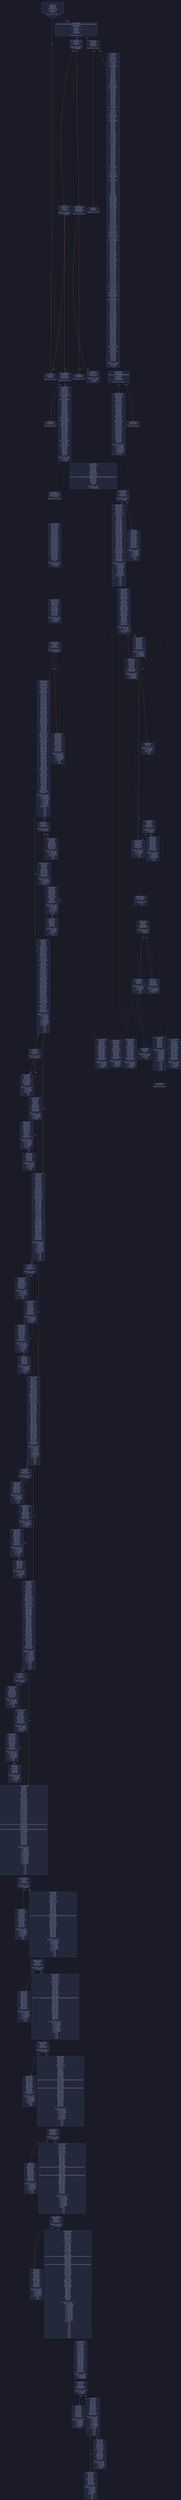 digraph G {
    node [shape=box, style="filled, rounded", color="#565f89", fontcolor="#c0caf5", fontname="Helvetica", fillcolor="#24283b"];
    edge [color="#414868", fontcolor="#c0caf5", fontname="Helvetica"];
    bgcolor="#1a1b26";
    0 [ label = "[00] PUSH1 80
[02] PUSH1 40
[04] MSTORE
[05] PUSH1 04
[07] CALLDATASIZE
[08] LT
[09] PUSH2 0056
[0c] JUMPI

Stack size req: 0, sizeΔ: 0
" shape = invhouse]
    1 [ label = "[0d] PUSH4 ffffffff
[12] PUSH29 0100000000000000000000000000000000000000000000000000000000
[30] PUSH1 00
[32] CALLDATALOAD
[33] DIV
[34] AND
[35] PUSH4 0e1d272c
[3a] DUP2
[3b] EQ
[3c] PUSH2 005b
[3f] JUMPI

Stack size req: 0, sizeΔ: 1
"]
    2 [ label = "[40] DUP1
[41] PUSH4 7284e416
[46] EQ
[47] PUSH2 01ae
[4a] JUMPI

Stack size req: 1, sizeΔ: 0
Entry->Op usage:
	0->70:EQ:1
"]
    3 [ label = "[4b] DUP1
[4c] PUSH4 ed0f2e75
[51] EQ
[52] PUSH2 0238
[55] JUMPI

Stack size req: 1, sizeΔ: 0
Entry->Op usage:
	0->81:EQ:1
"]
    4 [ label = "[56] JUMPDEST
[57] PUSH1 00
[59] DUP1
[5a] REVERT

Stack size req: 0, sizeΔ: 0
" color = "red"]
    5 [ label = "[5b] JUMPDEST
[5c] CALLVALUE
[5d] DUP1
[5e] ISZERO
[5f] PUSH2 0067
[62] JUMPI

Stack size req: 0, sizeΔ: 1
"]
    6 [ label = "[63] PUSH1 00
[65] DUP1
[66] REVERT

Stack size req: 0, sizeΔ: 0
" color = "red"]
    7 [ label = "[67] JUMPDEST
[68] POP
[69] PUSH1 40
[6b] DUP1
[6c] MLOAD
[6d] PUSH1 20
[6f] PUSH1 04
[71] DUP1
[72] CALLDATALOAD
[73] DUP1
[74] DUP3
[75] ADD
[76] CALLDATALOAD
[77] PUSH1 1f
[79] DUP2
[7a] ADD
[7b] DUP5
[7c] SWAP1
[7d] DIV
[7e] DUP5
[7f] MUL
[80] DUP6
[81] ADD
[82] DUP5
[83] ADD
[84] SWAP1
[85] SWAP6
[86] MSTORE
[87] DUP5
[88] DUP5
[89] MSTORE
[8a] PUSH2 01ac
[8d] SWAP5
[8e] CALLDATASIZE
[8f] SWAP5
[90] SWAP3
[91] SWAP4
[92] PUSH1 24
[94] SWAP4
[95] SWAP3
[96] DUP5
[97] ADD
[98] SWAP2
[99] SWAP1
[9a] DUP2
[9b] SWAP1
[9c] DUP5
[9d] ADD
[9e] DUP4
[9f] DUP3
[a0] DUP1
[a1] DUP3
[a2] DUP5
[a3] CALLDATACOPY
[a4] POP
[a5] POP
[a6] PUSH1 40
[a8] DUP1
[a9] MLOAD
[aa] PUSH1 20
[ac] PUSH1 1f
[ae] DUP10
[af] CALLDATALOAD
[b0] DUP12
[b1] ADD
[b2] DUP1
[b3] CALLDATALOAD
[b4] SWAP2
[b5] DUP3
[b6] ADD
[b7] DUP4
[b8] SWAP1
[b9] DIV
[ba] DUP4
[bb] MUL
[bc] DUP5
[bd] ADD
[be] DUP4
[bf] ADD
[c0] SWAP1
[c1] SWAP5
[c2] MSTORE
[c3] DUP1
[c4] DUP4
[c5] MSTORE
[c6] SWAP8
[c7] SWAP11
[c8] SWAP10
[c9] SWAP9
[ca] DUP2
[cb] ADD
[cc] SWAP8
[cd] SWAP2
[ce] SWAP7
[cf] POP
[d0] SWAP2
[d1] DUP3
[d2] ADD
[d3] SWAP5
[d4] POP
[d5] SWAP3
[d6] POP
[d7] DUP3
[d8] SWAP2
[d9] POP
[da] DUP5
[db] ADD
[dc] DUP4
[dd] DUP3
[de] DUP1
[df] DUP3
[e0] DUP5
[e1] CALLDATACOPY
[e2] POP
[e3] POP
[e4] PUSH1 40
[e6] DUP1
[e7] MLOAD
[e8] PUSH1 20
[ea] PUSH1 1f
[ec] DUP10
[ed] CALLDATALOAD
[ee] DUP12
[ef] ADD
[f0] DUP1
[f1] CALLDATALOAD
[f2] SWAP2
[f3] DUP3
[f4] ADD
[f5] DUP4
[f6] SWAP1
[f7] DIV
[f8] DUP4
[f9] MUL
[fa] DUP5
[fb] ADD
[fc] DUP4
[fd] ADD
[fe] SWAP1
[ff] SWAP5
[0100] MSTORE
[0101] DUP1
[0102] DUP4
[0103] MSTORE
[0104] SWAP8
[0105] SWAP11
[0106] SWAP10
[0107] SWAP9
[0108] DUP2
[0109] ADD
[010a] SWAP8
[010b] SWAP2
[010c] SWAP7
[010d] POP
[010e] SWAP2
[010f] DUP3
[0110] ADD
[0111] SWAP5
[0112] POP
[0113] SWAP3
[0114] POP
[0115] DUP3
[0116] SWAP2
[0117] POP
[0118] DUP5
[0119] ADD
[011a] DUP4
[011b] DUP3
[011c] DUP1
[011d] DUP3
[011e] DUP5
[011f] CALLDATACOPY
[0120] POP
[0121] POP
[0122] PUSH1 40
[0124] DUP1
[0125] MLOAD
[0126] PUSH1 20
[0128] PUSH1 1f
[012a] DUP10
[012b] CALLDATALOAD
[012c] DUP12
[012d] ADD
[012e] DUP1
[012f] CALLDATALOAD
[0130] SWAP2
[0131] DUP3
[0132] ADD
[0133] DUP4
[0134] SWAP1
[0135] DIV
[0136] DUP4
[0137] MUL
[0138] DUP5
[0139] ADD
[013a] DUP4
[013b] ADD
[013c] SWAP1
[013d] SWAP5
[013e] MSTORE
[013f] DUP1
[0140] DUP4
[0141] MSTORE
[0142] SWAP8
[0143] SWAP11
[0144] SWAP10
[0145] SWAP9
[0146] DUP2
[0147] ADD
[0148] SWAP8
[0149] SWAP2
[014a] SWAP7
[014b] POP
[014c] SWAP2
[014d] DUP3
[014e] ADD
[014f] SWAP5
[0150] POP
[0151] SWAP3
[0152] POP
[0153] DUP3
[0154] SWAP2
[0155] POP
[0156] DUP5
[0157] ADD
[0158] DUP4
[0159] DUP3
[015a] DUP1
[015b] DUP3
[015c] DUP5
[015d] CALLDATACOPY
[015e] POP
[015f] POP
[0160] PUSH1 40
[0162] DUP1
[0163] MLOAD
[0164] PUSH1 20
[0166] PUSH1 1f
[0168] DUP10
[0169] CALLDATALOAD
[016a] DUP12
[016b] ADD
[016c] DUP1
[016d] CALLDATALOAD
[016e] SWAP2
[016f] DUP3
[0170] ADD
[0171] DUP4
[0172] SWAP1
[0173] DIV
[0174] DUP4
[0175] MUL
[0176] DUP5
[0177] ADD
[0178] DUP4
[0179] ADD
[017a] SWAP1
[017b] SWAP5
[017c] MSTORE
[017d] DUP1
[017e] DUP4
[017f] MSTORE
[0180] SWAP8
[0181] SWAP11
[0182] SWAP10
[0183] SWAP9
[0184] DUP2
[0185] ADD
[0186] SWAP8
[0187] SWAP2
[0188] SWAP7
[0189] POP
[018a] SWAP2
[018b] DUP3
[018c] ADD
[018d] SWAP5
[018e] POP
[018f] SWAP3
[0190] POP
[0191] DUP3
[0192] SWAP2
[0193] POP
[0194] DUP5
[0195] ADD
[0196] DUP4
[0197] DUP3
[0198] DUP1
[0199] DUP3
[019a] DUP5
[019b] CALLDATACOPY
[019c] POP
[019d] SWAP5
[019e] SWAP8
[019f] POP
[01a0] PUSH2 0291
[01a3] SWAP7
[01a4] POP
[01a5] POP
[01a6] POP
[01a7] POP
[01a8] POP
[01a9] POP
[01aa] POP
[01ab] JUMP

Stack size req: 1, sizeΔ: 5
Entry->Op usage:
	0->104:POP:0
Entry->Exit:
	0->😵
"]
    8 [ label = "[01ac] JUMPDEST
[01ad] STOP

Stack size req: 0, sizeΔ: 0
" color = "darkblue"]
    9 [ label = "[01ae] JUMPDEST
[01af] CALLVALUE
[01b0] DUP1
[01b1] ISZERO
[01b2] PUSH2 01ba
[01b5] JUMPI

Stack size req: 0, sizeΔ: 1
"]
    10 [ label = "[01b6] PUSH1 00
[01b8] DUP1
[01b9] REVERT

Stack size req: 0, sizeΔ: 0
" color = "red"]
    11 [ label = "[01ba] JUMPDEST
[01bb] POP
[01bc] PUSH2 01c3
[01bf] PUSH2 03c7
[01c2] JUMP

Stack size req: 1, sizeΔ: 0
Entry->Op usage:
	0->443:POP:0
Entry->Exit:
	0->😵
"]
    12 [ label = "[01c3] JUMPDEST
[01c4] PUSH1 40
[01c6] DUP1
[01c7] MLOAD
[01c8] PUSH1 20
[01ca] DUP1
[01cb] DUP3
[01cc] MSTORE
[01cd] DUP4
[01ce] MLOAD
[01cf] DUP2
[01d0] DUP4
[01d1] ADD
[01d2] MSTORE
[01d3] DUP4
[01d4] MLOAD
[01d5] SWAP2
[01d6] SWAP3
[01d7] DUP4
[01d8] SWAP3
[01d9] SWAP1
[01da] DUP4
[01db] ADD
[01dc] SWAP2
[01dd] DUP6
[01de] ADD
[01df] SWAP1
[01e0] DUP1
[01e1] DUP4
[01e2] DUP4
[01e3] PUSH1 00

Stack size req: 1, sizeΔ: 9
Entry->Op usage:
	0->462:MLOAD:0
	0->468:MLOAD:0
	0->478:ADD:0
"]
    13 [ label = "[01e5] JUMPDEST
[01e6] DUP4
[01e7] DUP2
[01e8] LT
[01e9] ISZERO
[01ea] PUSH2 01fd
[01ed] JUMPI

Stack size req: 4, sizeΔ: 0
Entry->Op usage:
	0->488:LT:0
	3->488:LT:1
"]
    14 [ label = "[01ee] DUP2
[01ef] DUP2
[01f0] ADD
[01f1] MLOAD
[01f2] DUP4
[01f3] DUP3
[01f4] ADD
[01f5] MSTORE
[01f6] PUSH1 20
[01f8] ADD
[01f9] PUSH2 01e5
[01fc] JUMP

Stack size req: 3, sizeΔ: 0
Entry->Op usage:
	0->496:ADD:0
	0->500:ADD:0
	0->504:ADD:1
	1->496:ADD:1
	2->500:ADD:1
Entry->Exit:
	0->😵
"]
    15 [ label = "[01fd] JUMPDEST
[01fe] POP
[01ff] POP
[0200] POP
[0201] POP
[0202] SWAP1
[0203] POP
[0204] SWAP1
[0205] DUP2
[0206] ADD
[0207] SWAP1
[0208] PUSH1 1f
[020a] AND
[020b] DUP1
[020c] ISZERO
[020d] PUSH2 022a
[0210] JUMPI

Stack size req: 7, sizeΔ: -5
Entry->Op usage:
	0->510:POP:0
	1->511:POP:0
	2->512:POP:0
	3->513:POP:0
	4->518:ADD:0
	4->522:AND:1
	4->524:ISZERO:0
	5->515:POP:0
	6->518:ADD:1
Entry->Exit:
	0->😵
	1->😵
	2->😵
	3->😵
	4->0
	5->😵
	6->😵
"]
    16 [ label = "[0211] DUP1
[0212] DUP3
[0213] SUB
[0214] DUP1
[0215] MLOAD
[0216] PUSH1 01
[0218] DUP4
[0219] PUSH1 20
[021b] SUB
[021c] PUSH2 0100
[021f] EXP
[0220] SUB
[0221] NOT
[0222] AND
[0223] DUP2
[0224] MSTORE
[0225] PUSH1 20
[0227] ADD
[0228] SWAP2
[0229] POP

Stack size req: 2, sizeΔ: 0
Entry->Op usage:
	0->531:SUB:1
	0->539:SUB:1
	1->531:SUB:0
	1->553:POP:0
Entry->Exit:
	1->😵
"]
    17 [ label = "[022a] JUMPDEST
[022b] POP
[022c] SWAP3
[022d] POP
[022e] POP
[022f] POP
[0230] PUSH1 40
[0232] MLOAD
[0233] DUP1
[0234] SWAP2
[0235] SUB
[0236] SWAP1
[0237] RETURN

Stack size req: 5, sizeΔ: -5
Entry->Op usage:
	0->555:POP:0
	1->565:SUB:0
	2->558:POP:0
	3->559:POP:0
	4->557:POP:0
Entry->Exit:
	0->😵
	1->😵
	2->😵
	3->😵
	4->😵
" color = "darkblue"]
    18 [ label = "[0238] JUMPDEST
[0239] CALLVALUE
[023a] DUP1
[023b] ISZERO
[023c] PUSH2 0244
[023f] JUMPI

Stack size req: 0, sizeΔ: 1
"]
    19 [ label = "[0240] PUSH1 00
[0242] DUP1
[0243] REVERT

Stack size req: 0, sizeΔ: 0
" color = "red"]
    20 [ label = "[0244] JUMPDEST
[0245] POP
[0246] PUSH1 40
[0248] DUP1
[0249] MLOAD
[024a] PUSH1 20
[024c] PUSH1 04
[024e] DUP1
[024f] CALLDATALOAD
[0250] DUP1
[0251] DUP3
[0252] ADD
[0253] CALLDATALOAD
[0254] PUSH1 1f
[0256] DUP2
[0257] ADD
[0258] DUP5
[0259] SWAP1
[025a] DIV
[025b] DUP5
[025c] MUL
[025d] DUP6
[025e] ADD
[025f] DUP5
[0260] ADD
[0261] SWAP1
[0262] SWAP6
[0263] MSTORE
[0264] DUP5
[0265] DUP5
[0266] MSTORE
[0267] PUSH2 01c3
[026a] SWAP5
[026b] CALLDATASIZE
[026c] SWAP5
[026d] SWAP3
[026e] SWAP4
[026f] PUSH1 24
[0271] SWAP4
[0272] SWAP3
[0273] DUP5
[0274] ADD
[0275] SWAP2
[0276] SWAP1
[0277] DUP2
[0278] SWAP1
[0279] DUP5
[027a] ADD
[027b] DUP4
[027c] DUP3
[027d] DUP1
[027e] DUP3
[027f] DUP5
[0280] CALLDATACOPY
[0281] POP
[0282] SWAP5
[0283] SWAP8
[0284] POP
[0285] PUSH2 03fe
[0288] SWAP7
[0289] POP
[028a] POP
[028b] POP
[028c] POP
[028d] POP
[028e] POP
[028f] POP
[0290] JUMP

Stack size req: 1, sizeΔ: 1
Entry->Op usage:
	0->581:POP:0
Entry->Exit:
	0->😵
"]
    21 [ label = "[0291] JUMPDEST
[0292] PUSH1 01
[0294] SLOAD
[0295] PUSH20 ffffffffffffffffffffffffffffffffffffffff
[02aa] AND
[02ab] CALLER
[02ac] EQ
[02ad] PUSH2 02b5
[02b0] JUMPI

Stack size req: 0, sizeΔ: 0
"]
    22 [ label = "[02b1] PUSH1 00
[02b3] DUP1
[02b4] REVERT

Stack size req: 0, sizeΔ: 0
" color = "red"]
    23 [ label = "[02b5] JUMPDEST
[02b6] PUSH1 a0
[02b8] PUSH1 40
[02ba] MLOAD
[02bb] SWAP1
[02bc] DUP2
[02bd] ADD
[02be] PUSH1 40
[02c0] MSTORE
[02c1] DUP1
[02c2] DUP7
[02c3] DUP2
[02c4] MSTORE
[02c5] PUSH1 20
[02c7] ADD
[02c8] DUP6
[02c9] DUP2
[02ca] MSTORE
[02cb] PUSH1 20
[02cd] ADD
[02ce] DUP5
[02cf] DUP2
[02d0] MSTORE
[02d1] PUSH1 20
[02d3] ADD
[02d4] DUP4
[02d5] DUP2
[02d6] MSTORE
[02d7] PUSH1 20
[02d9] ADD
[02da] DUP3
[02db] DUP2
[02dc] MSTORE
[02dd] POP
[02de] PUSH1 00
[02e0] DUP7
[02e1] PUSH1 40
[02e3] MLOAD
[02e4] DUP1
[02e5] DUP3
[02e6] DUP1
[02e7] MLOAD
[02e8] SWAP1
[02e9] PUSH1 20
[02eb] ADD
[02ec] SWAP1
[02ed] DUP1
[02ee] DUP4
[02ef] DUP4

Stack size req: 5, sizeΔ: 10
Entry->Op usage:
	0->732:MSTORE:1
	1->726:MSTORE:1
	2->720:MSTORE:1
	3->714:MSTORE:1
	4->708:MSTORE:1
	4->743:MLOAD:0
	4->747:ADD:1
Entry->Exit:
	4->7, 14
"]
    24 [ label = "[02f0] JUMPDEST
[02f1] PUSH1 20
[02f3] DUP4
[02f4] LT
[02f5] PUSH2 030f
[02f8] JUMPI

Stack size req: 3, sizeΔ: 0
Entry->Op usage:
	2->756:LT:0
"]
    25 [ label = "[02f9] DUP1
[02fa] MLOAD
[02fb] DUP3
[02fc] MSTORE
[02fd] PUSH1 1f
[02ff] NOT
[0300] SWAP1
[0301] SWAP3
[0302] ADD
[0303] SWAP2
[0304] PUSH1 20
[0306] SWAP2
[0307] DUP3
[0308] ADD
[0309] SWAP2
[030a] ADD
[030b] PUSH2 02f0
[030e] JUMP

Stack size req: 3, sizeΔ: 0
Entry->Op usage:
	0->762:MLOAD:0
	0->778:ADD:1
	1->764:MSTORE:0
	1->776:ADD:1
	2->770:ADD:0
Entry->Exit:
	0->😵
	1->😵
	2->😵
"]
    26 [ label = "[030f] JUMPDEST
[0310] MLOAD
[0311] DUP2
[0312] MLOAD
[0313] PUSH1 20
[0315] SWAP4
[0316] DUP5
[0317] SUB
[0318] PUSH2 0100
[031b] EXP
[031c] PUSH1 00
[031e] NOT
[031f] ADD
[0320] DUP1
[0321] NOT
[0322] SWAP1
[0323] SWAP3
[0324] AND
[0325] SWAP2
[0326] AND
[0327] OR
[0328] SWAP1
[0329] MSTORE
[032a] SWAP3
[032b] ADD
[032c] SWAP5
[032d] DUP6
[032e] MSTORE
[032f] POP
[0330] PUSH1 40
[0332] MLOAD
[0333] SWAP4
[0334] DUP5
[0335] SWAP1
[0336] SUB
[0337] DUP2
[0338] ADD
[0339] SWAP1
[033a] SWAP4
[033b] SHA3
[033c] DUP5
[033d] MLOAD
[033e] DUP1
[033f] MLOAD
[0340] SWAP2
[0341] SWAP5
[0342] PUSH2 0350
[0345] SWAP5
[0346] POP
[0347] DUP6
[0348] SWAP4
[0349] POP
[034a] ADD
[034b] SWAP1
[034c] PUSH2 0a94
[034f] JUMP

Stack size req: 10, sizeΔ: -4
Entry->Op usage:
	0->784:MLOAD:0
	1->786:MLOAD:0
	1->809:MSTORE:0
	2->791:SUB:1
	3->811:ADD:1
	4->815:POP:0
	5->811:ADD:0
	6->841:POP:0
	7->838:POP:0
	8->814:MSTORE:1
	9->829:MLOAD:0
Entry->Exit:
	0->😵
	1->😵
	2->😵
	3->😵
	4->😵
	5->😵
	6->😵
	7->😵
	8->😵
"]
    27 [ label = "[0350] JUMPDEST
[0351] POP
[0352] PUSH1 20
[0354] DUP3
[0355] DUP2
[0356] ADD
[0357] MLOAD
[0358] DUP1
[0359] MLOAD
[035a] PUSH2 0369
[035d] SWAP3
[035e] PUSH1 01
[0360] DUP6
[0361] ADD
[0362] SWAP3
[0363] ADD
[0364] SWAP1
[0365] PUSH2 0a94
[0368] JUMP

Stack size req: 3, sizeΔ: 3
Entry->Op usage:
	0->849:POP:0
	1->865:ADD:0
	2->854:ADD:1
Entry->Exit:
	0->😵
"]
    28 [ label = "[0369] JUMPDEST
[036a] POP
[036b] PUSH1 40
[036d] DUP3
[036e] ADD
[036f] MLOAD
[0370] DUP1
[0371] MLOAD
[0372] PUSH2 0385
[0375] SWAP2
[0376] PUSH1 02
[0378] DUP5
[0379] ADD
[037a] SWAP2
[037b] PUSH1 20
[037d] SWAP1
[037e] SWAP2
[037f] ADD
[0380] SWAP1
[0381] PUSH2 0a94
[0384] JUMP

Stack size req: 3, sizeΔ: 3
Entry->Op usage:
	0->874:POP:0
	1->889:ADD:0
	2->878:ADD:0
Entry->Exit:
	0->😵
"]
    29 [ label = "[0385] JUMPDEST
[0386] POP
[0387] PUSH1 60
[0389] DUP3
[038a] ADD
[038b] MLOAD
[038c] DUP1
[038d] MLOAD
[038e] PUSH2 03a1
[0391] SWAP2
[0392] PUSH1 03
[0394] DUP5
[0395] ADD
[0396] SWAP2
[0397] PUSH1 20
[0399] SWAP1
[039a] SWAP2
[039b] ADD
[039c] SWAP1
[039d] PUSH2 0a94
[03a0] JUMP

Stack size req: 3, sizeΔ: 3
Entry->Op usage:
	0->902:POP:0
	1->917:ADD:0
	2->906:ADD:0
Entry->Exit:
	0->😵
"]
    30 [ label = "[03a1] JUMPDEST
[03a2] POP
[03a3] PUSH1 80
[03a5] DUP3
[03a6] ADD
[03a7] MLOAD
[03a8] DUP1
[03a9] MLOAD
[03aa] PUSH2 03bd
[03ad] SWAP2
[03ae] PUSH1 04
[03b0] DUP5
[03b1] ADD
[03b2] SWAP2
[03b3] PUSH1 20
[03b5] SWAP1
[03b6] SWAP2
[03b7] ADD
[03b8] SWAP1
[03b9] PUSH2 0a94
[03bc] JUMP

Stack size req: 3, sizeΔ: 3
Entry->Op usage:
	0->930:POP:0
	1->945:ADD:0
	2->934:ADD:0
Entry->Exit:
	0->😵
"]
    31 [ label = "[03bd] JUMPDEST
[03be] POP
[03bf] POP
[03c0] POP
[03c1] POP
[03c2] POP
[03c3] POP
[03c4] POP
[03c5] POP
[03c6] JUMP
Indirect!

Stack size req: 9, sizeΔ: -9
Entry->Op usage:
	0->958:POP:0
	1->959:POP:0
	2->960:POP:0
	3->961:POP:0
	4->962:POP:0
	5->963:POP:0
	6->964:POP:0
	7->965:POP:0
	8->966:JUMP:0
Entry->Exit:
	0->😵
	1->😵
	2->😵
	3->😵
	4->😵
	5->😵
	6->😵
	7->😵
	8->😵
" color = "teal"]
    32 [ label = "[03c7] JUMPDEST
[03c8] PUSH1 40
[03ca] DUP1
[03cb] MLOAD
[03cc] DUP1
[03cd] DUP3
[03ce] ADD
[03cf] SWAP1
[03d0] SWAP2
[03d1] MSTORE
[03d2] PUSH1 03
[03d4] DUP2
[03d5] MSTORE
[03d6] PUSH32 6162630000000000000000000000000000000000000000000000000000000000
[03f7] PUSH1 20
[03f9] DUP3
[03fa] ADD
[03fb] MSTORE
[03fc] DUP2
[03fd] JUMP
Indirect!

Stack size req: 1, sizeΔ: 1
Entry->Op usage:
	0->1021:JUMP:0
" color = "teal"]
    33 [ label = "[03fe] JUMPDEST
[03ff] PUSH1 60
[0401] PUSH2 0408
[0404] PUSH2 0b12
[0407] JUMP

Stack size req: 0, sizeΔ: 2
"]
    34 [ label = "[0408] JUMPDEST
[0409] PUSH1 00
[040b] DUP4
[040c] PUSH1 40
[040e] MLOAD
[040f] DUP1
[0410] DUP3
[0411] DUP1
[0412] MLOAD
[0413] SWAP1
[0414] PUSH1 20
[0416] ADD
[0417] SWAP1
[0418] DUP1
[0419] DUP4
[041a] DUP4

Stack size req: 3, sizeΔ: 9
Entry->Op usage:
	2->1042:MLOAD:0
	2->1046:ADD:1
Entry->Exit:
	2->7, 11
"]
    35 [ label = "[041b] JUMPDEST
[041c] PUSH1 20
[041e] DUP4
[041f] LT
[0420] PUSH2 043a
[0423] JUMPI

Stack size req: 3, sizeΔ: 0
Entry->Op usage:
	2->1055:LT:0
"]
    36 [ label = "[0424] DUP1
[0425] MLOAD
[0426] DUP3
[0427] MSTORE
[0428] PUSH1 1f
[042a] NOT
[042b] SWAP1
[042c] SWAP3
[042d] ADD
[042e] SWAP2
[042f] PUSH1 20
[0431] SWAP2
[0432] DUP3
[0433] ADD
[0434] SWAP2
[0435] ADD
[0436] PUSH2 041b
[0439] JUMP

Stack size req: 3, sizeΔ: 0
Entry->Op usage:
	0->1061:MLOAD:0
	0->1077:ADD:1
	1->1063:MSTORE:0
	1->1075:ADD:1
	2->1069:ADD:0
Entry->Exit:
	0->😵
	1->😵
	2->😵
"]
    37 [ label = "[043a] JUMPDEST
[043b] MLOAD
[043c] DUP2
[043d] MLOAD
[043e] PUSH1 00
[0440] NOT
[0441] PUSH1 20
[0443] SWAP5
[0444] DUP6
[0445] SUB
[0446] PUSH2 0100
[0449] SWAP1
[044a] DUP2
[044b] EXP
[044c] DUP3
[044d] ADD
[044e] SWAP3
[044f] DUP4
[0450] AND
[0451] SWAP3
[0452] NOT
[0453] SWAP4
[0454] SWAP1
[0455] SWAP4
[0456] AND
[0457] SWAP2
[0458] SWAP1
[0459] SWAP2
[045a] OR
[045b] SWAP1
[045c] SWAP3
[045d] MSTORE
[045e] SWAP5
[045f] SWAP1
[0460] SWAP3
[0461] ADD
[0462] SWAP7
[0463] DUP8
[0464] MSTORE
[0465] PUSH1 40
[0467] DUP1
[0468] MLOAD
[0469] SWAP8
[046a] DUP9
[046b] SWAP1
[046c] SUB
[046d] DUP3
[046e] ADD
[046f] DUP9
[0470] SHA3
[0471] DUP1
[0472] SLOAD
[0473] PUSH1 c0
[0475] PUSH1 1f
[0477] PUSH1 02
[0479] PUSH1 01
[047b] DUP5
[047c] AND
[047d] ISZERO
[047e] SWAP1
[047f] SWAP10
[0480] MUL
[0481] SWAP1
[0482] SWAP7
[0483] ADD
[0484] SWAP1
[0485] SWAP2
[0486] AND
[0487] SWAP7
[0488] SWAP1
[0489] SWAP7
[048a] DIV
[048b] SWAP4
[048c] DUP5
[048d] ADD
[048e] DUP4
[048f] SWAP1
[0490] DIV
[0491] SWAP1
[0492] SWAP3
[0493] MUL
[0494] DUP9
[0495] ADD
[0496] DUP6
[0497] ADD
[0498] SWAP1
[0499] MSTORE
[049a] PUSH1 a0
[049c] DUP8
[049d] ADD
[049e] DUP3
[049f] DUP2
[04a0] MSTORE
[04a1] SWAP1
[04a2] SWAP6
[04a3] POP
[04a4] DUP7
[04a5] SWAP5
[04a6] POP
[04a7] SWAP3
[04a8] DUP6
[04a9] SWAP3
[04aa] POP
[04ab] DUP5
[04ac] ADD
[04ad] DUP3
[04ae] DUP3
[04af] DUP1
[04b0] ISZERO
[04b1] PUSH2 04fb
[04b4] JUMPI

Stack size req: 9, sizeΔ: 0
Entry->Op usage:
	0->1083:MLOAD:0
	1->1085:MLOAD:0
	1->1117:MSTORE:0
	2->1093:SUB:1
	3->1121:ADD:0
	4->1194:POP:0
	5->1121:ADD:1
	6->1190:POP:0
	7->1187:POP:0
	8->1124:MSTORE:1
Entry->Exit:
	0->😵
	1->😵
	2->😵
	3->😵
	4->😵
	5->😵
	6->😵
	7->😵
	8->😵
"]
    38 [ label = "[04b5] DUP1
[04b6] PUSH1 1f
[04b8] LT
[04b9] PUSH2 04d0
[04bc] JUMPI

Stack size req: 1, sizeΔ: 0
Entry->Op usage:
	0->1208:LT:1
"]
    39 [ label = "[04bd] PUSH2 0100
[04c0] DUP1
[04c1] DUP4
[04c2] SLOAD
[04c3] DIV
[04c4] MUL
[04c5] DUP4
[04c6] MSTORE
[04c7] SWAP2
[04c8] PUSH1 20
[04ca] ADD
[04cb] SWAP2
[04cc] PUSH2 04fb
[04cf] JUMP

Stack size req: 3, sizeΔ: 0
Entry->Op usage:
	1->1218:SLOAD:0
	2->1222:MSTORE:0
	2->1226:ADD:1
Entry->Exit:
	2->😵
"]
    40 [ label = "[04d0] JUMPDEST
[04d1] DUP3
[04d2] ADD
[04d3] SWAP2
[04d4] SWAP1
[04d5] PUSH1 00
[04d7] MSTORE
[04d8] PUSH1 20
[04da] PUSH1 00
[04dc] SHA3
[04dd] SWAP1

Stack size req: 3, sizeΔ: 0
Entry->Op usage:
	0->1234:ADD:1
	1->1239:MSTORE:1
	2->1234:ADD:0
Entry->Exit:
	0->😵
	1->😵
	2->0
"]
    41 [ label = "[04de] JUMPDEST
[04df] DUP2
[04e0] SLOAD
[04e1] DUP2
[04e2] MSTORE
[04e3] SWAP1
[04e4] PUSH1 01
[04e6] ADD
[04e7] SWAP1
[04e8] PUSH1 20
[04ea] ADD
[04eb] DUP1
[04ec] DUP4
[04ed] GT
[04ee] PUSH2 04de
[04f1] JUMPI

Stack size req: 3, sizeΔ: 0
Entry->Op usage:
	0->1250:MSTORE:0
	0->1258:ADD:1
	1->1248:SLOAD:0
	1->1254:ADD:1
	2->1261:GT:0
Entry->Exit:
	0->😵
	1->😵
"]
    42 [ label = "[04f2] DUP3
[04f3] SWAP1
[04f4] SUB
[04f5] PUSH1 1f
[04f7] AND
[04f8] DUP3
[04f9] ADD
[04fa] SWAP2

Stack size req: 3, sizeΔ: 0
Entry->Op usage:
	0->1268:SUB:0
	2->1268:SUB:1
	2->1273:ADD:0
Entry->Exit:
	0->😵
	2->0
"]
    43 [ label = "[04fb] JUMPDEST
[04fc] POP
[04fd] POP
[04fe] POP
[04ff] POP
[0500] POP
[0501] DUP2
[0502] MSTORE
[0503] PUSH1 20
[0505] ADD
[0506] PUSH1 01
[0508] DUP3
[0509] ADD
[050a] DUP1
[050b] SLOAD
[050c] PUSH1 01
[050e] DUP2
[050f] PUSH1 01
[0511] AND
[0512] ISZERO
[0513] PUSH2 0100
[0516] MUL
[0517] SUB
[0518] AND
[0519] PUSH1 02
[051b] SWAP1
[051c] DIV
[051d] DUP1
[051e] PUSH1 1f
[0520] ADD
[0521] PUSH1 20
[0523] DUP1
[0524] SWAP2
[0525] DIV
[0526] MUL
[0527] PUSH1 20
[0529] ADD
[052a] PUSH1 40
[052c] MLOAD
[052d] SWAP1
[052e] DUP2
[052f] ADD
[0530] PUSH1 40
[0532] MSTORE
[0533] DUP1
[0534] SWAP3
[0535] SWAP2
[0536] SWAP1
[0537] DUP2
[0538] DUP2
[0539] MSTORE
[053a] PUSH1 20
[053c] ADD
[053d] DUP3
[053e] DUP1
[053f] SLOAD
[0540] PUSH1 01
[0542] DUP2
[0543] PUSH1 01
[0545] AND
[0546] ISZERO
[0547] PUSH2 0100
[054a] MUL
[054b] SUB
[054c] AND
[054d] PUSH1 02
[054f] SWAP1
[0550] DIV
[0551] DUP1
[0552] ISZERO
[0553] PUSH2 059d
[0556] JUMPI

Stack size req: 8, sizeΔ: 0
Entry->Op usage:
	0->1276:POP:0
	1->1277:POP:0
	2->1278:POP:0
	3->1279:POP:0
	4->1280:POP:0
	5->1282:MSTORE:1
	6->1282:MSTORE:0
	6->1285:ADD:1
	7->1289:ADD:0
Entry->Exit:
	0->😵
	1->😵
	2->😵
	3->😵
	4->😵
	5->😵
	6->😵
"]
    44 [ label = "[0557] DUP1
[0558] PUSH1 1f
[055a] LT
[055b] PUSH2 0572
[055e] JUMPI

Stack size req: 1, sizeΔ: 0
Entry->Op usage:
	0->1370:LT:1
"]
    45 [ label = "[055f] PUSH2 0100
[0562] DUP1
[0563] DUP4
[0564] SLOAD
[0565] DIV
[0566] MUL
[0567] DUP4
[0568] MSTORE
[0569] SWAP2
[056a] PUSH1 20
[056c] ADD
[056d] SWAP2
[056e] PUSH2 059d
[0571] JUMP

Stack size req: 3, sizeΔ: 0
Entry->Op usage:
	1->1380:SLOAD:0
	2->1384:MSTORE:0
	2->1388:ADD:1
Entry->Exit:
	2->😵
"]
    46 [ label = "[0572] JUMPDEST
[0573] DUP3
[0574] ADD
[0575] SWAP2
[0576] SWAP1
[0577] PUSH1 00
[0579] MSTORE
[057a] PUSH1 20
[057c] PUSH1 00
[057e] SHA3
[057f] SWAP1

Stack size req: 3, sizeΔ: 0
Entry->Op usage:
	0->1396:ADD:1
	1->1401:MSTORE:1
	2->1396:ADD:0
Entry->Exit:
	0->😵
	1->😵
	2->0
"]
    47 [ label = "[0580] JUMPDEST
[0581] DUP2
[0582] SLOAD
[0583] DUP2
[0584] MSTORE
[0585] SWAP1
[0586] PUSH1 01
[0588] ADD
[0589] SWAP1
[058a] PUSH1 20
[058c] ADD
[058d] DUP1
[058e] DUP4
[058f] GT
[0590] PUSH2 0580
[0593] JUMPI

Stack size req: 3, sizeΔ: 0
Entry->Op usage:
	0->1412:MSTORE:0
	0->1420:ADD:1
	1->1410:SLOAD:0
	1->1416:ADD:1
	2->1423:GT:0
Entry->Exit:
	0->😵
	1->😵
"]
    48 [ label = "[0594] DUP3
[0595] SWAP1
[0596] SUB
[0597] PUSH1 1f
[0599] AND
[059a] DUP3
[059b] ADD
[059c] SWAP2

Stack size req: 3, sizeΔ: 0
Entry->Op usage:
	0->1430:SUB:0
	2->1430:SUB:1
	2->1435:ADD:0
Entry->Exit:
	0->😵
	2->0
"]
    49 [ label = "[059d] JUMPDEST
[059e] POP
[059f] POP
[05a0] POP
[05a1] SWAP2
[05a2] DUP4
[05a3] MSTORE
[05a4] POP
[05a5] POP
[05a6] PUSH1 02
[05a8] DUP3
[05a9] DUP2
[05aa] ADD
[05ab] DUP1
[05ac] SLOAD
[05ad] PUSH1 40
[05af] DUP1
[05b0] MLOAD
[05b1] PUSH1 20
[05b3] PUSH1 01
[05b5] DUP5
[05b6] AND
[05b7] ISZERO
[05b8] PUSH2 0100
[05bb] MUL
[05bc] PUSH1 00
[05be] NOT
[05bf] ADD
[05c0] SWAP1
[05c1] SWAP4
[05c2] AND
[05c3] SWAP5
[05c4] SWAP1
[05c5] SWAP5
[05c6] DIV
[05c7] PUSH1 1f
[05c9] DUP2
[05ca] ADD
[05cb] DUP4
[05cc] SWAP1
[05cd] DIV
[05ce] DUP4
[05cf] MUL
[05d0] DUP6
[05d1] ADD
[05d2] DUP4
[05d3] ADD
[05d4] SWAP1
[05d5] SWAP2
[05d6] MSTORE
[05d7] DUP1
[05d8] DUP5
[05d9] MSTORE
[05da] SWAP4
[05db] DUP2
[05dc] ADD
[05dd] SWAP4
[05de] SWAP1
[05df] DUP4
[05e0] ADD
[05e1] DUP3
[05e2] DUP3
[05e3] DUP1
[05e4] ISZERO
[05e5] PUSH2 062f
[05e8] JUMPI

Stack size req: 8, sizeΔ: 0
Entry->Op usage:
	0->1438:POP:0
	1->1439:POP:0
	2->1440:POP:0
	3->1445:POP:0
	4->1444:POP:0
	5->1443:MSTORE:1
	6->1443:MSTORE:0
	6->1500:ADD:1
	7->1450:ADD:1
Entry->Exit:
	0->😵
	1->😵
	2->😵
	3->😵
	4->😵
	5->😵
	6->😵
"]
    50 [ label = "[05e9] DUP1
[05ea] PUSH1 1f
[05ec] LT
[05ed] PUSH2 0604
[05f0] JUMPI

Stack size req: 1, sizeΔ: 0
Entry->Op usage:
	0->1516:LT:1
"]
    51 [ label = "[05f1] PUSH2 0100
[05f4] DUP1
[05f5] DUP4
[05f6] SLOAD
[05f7] DIV
[05f8] MUL
[05f9] DUP4
[05fa] MSTORE
[05fb] SWAP2
[05fc] PUSH1 20
[05fe] ADD
[05ff] SWAP2
[0600] PUSH2 062f
[0603] JUMP

Stack size req: 3, sizeΔ: 0
Entry->Op usage:
	1->1526:SLOAD:0
	2->1530:MSTORE:0
	2->1534:ADD:1
Entry->Exit:
	2->😵
"]
    52 [ label = "[0604] JUMPDEST
[0605] DUP3
[0606] ADD
[0607] SWAP2
[0608] SWAP1
[0609] PUSH1 00
[060b] MSTORE
[060c] PUSH1 20
[060e] PUSH1 00
[0610] SHA3
[0611] SWAP1

Stack size req: 3, sizeΔ: 0
Entry->Op usage:
	0->1542:ADD:1
	1->1547:MSTORE:1
	2->1542:ADD:0
Entry->Exit:
	0->😵
	1->😵
	2->0
"]
    53 [ label = "[0612] JUMPDEST
[0613] DUP2
[0614] SLOAD
[0615] DUP2
[0616] MSTORE
[0617] SWAP1
[0618] PUSH1 01
[061a] ADD
[061b] SWAP1
[061c] PUSH1 20
[061e] ADD
[061f] DUP1
[0620] DUP4
[0621] GT
[0622] PUSH2 0612
[0625] JUMPI

Stack size req: 3, sizeΔ: 0
Entry->Op usage:
	0->1558:MSTORE:0
	0->1566:ADD:1
	1->1556:SLOAD:0
	1->1562:ADD:1
	2->1569:GT:0
Entry->Exit:
	0->😵
	1->😵
"]
    54 [ label = "[0626] DUP3
[0627] SWAP1
[0628] SUB
[0629] PUSH1 1f
[062b] AND
[062c] DUP3
[062d] ADD
[062e] SWAP2

Stack size req: 3, sizeΔ: 0
Entry->Op usage:
	0->1576:SUB:0
	2->1576:SUB:1
	2->1581:ADD:0
Entry->Exit:
	0->😵
	2->0
"]
    55 [ label = "[062f] JUMPDEST
[0630] POP
[0631] POP
[0632] POP
[0633] SWAP2
[0634] DUP4
[0635] MSTORE
[0636] POP
[0637] POP
[0638] PUSH1 03
[063a] DUP3
[063b] ADD
[063c] DUP1
[063d] SLOAD
[063e] PUSH1 40
[0640] DUP1
[0641] MLOAD
[0642] PUSH1 20
[0644] PUSH1 02
[0646] PUSH1 01
[0648] DUP6
[0649] AND
[064a] ISZERO
[064b] PUSH2 0100
[064e] MUL
[064f] PUSH1 00
[0651] NOT
[0652] ADD
[0653] SWAP1
[0654] SWAP5
[0655] AND
[0656] SWAP4
[0657] SWAP1
[0658] SWAP4
[0659] DIV
[065a] PUSH1 1f
[065c] DUP2
[065d] ADD
[065e] DUP5
[065f] SWAP1
[0660] DIV
[0661] DUP5
[0662] MUL
[0663] DUP3
[0664] ADD
[0665] DUP5
[0666] ADD
[0667] SWAP1
[0668] SWAP3
[0669] MSTORE
[066a] DUP2
[066b] DUP2
[066c] MSTORE
[066d] SWAP4
[066e] DUP3
[066f] ADD
[0670] SWAP4
[0671] SWAP3
[0672] SWAP2
[0673] DUP4
[0674] ADD
[0675] DUP3
[0676] DUP3
[0677] DUP1
[0678] ISZERO
[0679] PUSH2 06c3
[067c] JUMPI

Stack size req: 8, sizeΔ: 0
Entry->Op usage:
	0->1584:POP:0
	1->1585:POP:0
	2->1586:POP:0
	3->1591:POP:0
	4->1590:POP:0
	5->1589:MSTORE:1
	6->1589:MSTORE:0
	6->1647:ADD:1
	7->1595:ADD:0
Entry->Exit:
	0->😵
	1->😵
	2->😵
	3->😵
	4->😵
	5->😵
	6->😵
"]
    56 [ label = "[067d] DUP1
[067e] PUSH1 1f
[0680] LT
[0681] PUSH2 0698
[0684] JUMPI

Stack size req: 1, sizeΔ: 0
Entry->Op usage:
	0->1664:LT:1
"]
    57 [ label = "[0685] PUSH2 0100
[0688] DUP1
[0689] DUP4
[068a] SLOAD
[068b] DIV
[068c] MUL
[068d] DUP4
[068e] MSTORE
[068f] SWAP2
[0690] PUSH1 20
[0692] ADD
[0693] SWAP2
[0694] PUSH2 06c3
[0697] JUMP

Stack size req: 3, sizeΔ: 0
Entry->Op usage:
	1->1674:SLOAD:0
	2->1678:MSTORE:0
	2->1682:ADD:1
Entry->Exit:
	2->😵
"]
    58 [ label = "[0698] JUMPDEST
[0699] DUP3
[069a] ADD
[069b] SWAP2
[069c] SWAP1
[069d] PUSH1 00
[069f] MSTORE
[06a0] PUSH1 20
[06a2] PUSH1 00
[06a4] SHA3
[06a5] SWAP1

Stack size req: 3, sizeΔ: 0
Entry->Op usage:
	0->1690:ADD:1
	1->1695:MSTORE:1
	2->1690:ADD:0
Entry->Exit:
	0->😵
	1->😵
	2->0
"]
    59 [ label = "[06a6] JUMPDEST
[06a7] DUP2
[06a8] SLOAD
[06a9] DUP2
[06aa] MSTORE
[06ab] SWAP1
[06ac] PUSH1 01
[06ae] ADD
[06af] SWAP1
[06b0] PUSH1 20
[06b2] ADD
[06b3] DUP1
[06b4] DUP4
[06b5] GT
[06b6] PUSH2 06a6
[06b9] JUMPI

Stack size req: 3, sizeΔ: 0
Entry->Op usage:
	0->1706:MSTORE:0
	0->1714:ADD:1
	1->1704:SLOAD:0
	1->1710:ADD:1
	2->1717:GT:0
Entry->Exit:
	0->😵
	1->😵
"]
    60 [ label = "[06ba] DUP3
[06bb] SWAP1
[06bc] SUB
[06bd] PUSH1 1f
[06bf] AND
[06c0] DUP3
[06c1] ADD
[06c2] SWAP2

Stack size req: 3, sizeΔ: 0
Entry->Op usage:
	0->1724:SUB:0
	2->1724:SUB:1
	2->1729:ADD:0
Entry->Exit:
	0->😵
	2->0
"]
    61 [ label = "[06c3] JUMPDEST
[06c4] POP
[06c5] POP
[06c6] POP
[06c7] SWAP2
[06c8] DUP4
[06c9] MSTORE
[06ca] POP
[06cb] POP
[06cc] PUSH1 04
[06ce] DUP3
[06cf] ADD
[06d0] DUP1
[06d1] SLOAD
[06d2] PUSH1 40
[06d4] DUP1
[06d5] MLOAD
[06d6] PUSH1 20
[06d8] PUSH1 02
[06da] PUSH1 01
[06dc] DUP6
[06dd] AND
[06de] ISZERO
[06df] PUSH2 0100
[06e2] MUL
[06e3] PUSH1 00
[06e5] NOT
[06e6] ADD
[06e7] SWAP1
[06e8] SWAP5
[06e9] AND
[06ea] SWAP4
[06eb] SWAP1
[06ec] SWAP4
[06ed] DIV
[06ee] PUSH1 1f
[06f0] DUP2
[06f1] ADD
[06f2] DUP5
[06f3] SWAP1
[06f4] DIV
[06f5] DUP5
[06f6] MUL
[06f7] DUP3
[06f8] ADD
[06f9] DUP5
[06fa] ADD
[06fb] SWAP1
[06fc] SWAP3
[06fd] MSTORE
[06fe] DUP2
[06ff] DUP2
[0700] MSTORE
[0701] SWAP4
[0702] DUP3
[0703] ADD
[0704] SWAP4
[0705] SWAP3
[0706] SWAP2
[0707] DUP4
[0708] ADD
[0709] DUP3
[070a] DUP3
[070b] DUP1
[070c] ISZERO
[070d] PUSH2 0757
[0710] JUMPI

Stack size req: 8, sizeΔ: 0
Entry->Op usage:
	0->1732:POP:0
	1->1733:POP:0
	2->1734:POP:0
	3->1739:POP:0
	4->1738:POP:0
	5->1737:MSTORE:1
	6->1737:MSTORE:0
	6->1795:ADD:1
	7->1743:ADD:0
Entry->Exit:
	0->😵
	1->😵
	2->😵
	3->😵
	4->😵
	5->😵
	6->😵
"]
    62 [ label = "[0711] DUP1
[0712] PUSH1 1f
[0714] LT
[0715] PUSH2 072c
[0718] JUMPI

Stack size req: 1, sizeΔ: 0
Entry->Op usage:
	0->1812:LT:1
"]
    63 [ label = "[0719] PUSH2 0100
[071c] DUP1
[071d] DUP4
[071e] SLOAD
[071f] DIV
[0720] MUL
[0721] DUP4
[0722] MSTORE
[0723] SWAP2
[0724] PUSH1 20
[0726] ADD
[0727] SWAP2
[0728] PUSH2 0757
[072b] JUMP

Stack size req: 3, sizeΔ: 0
Entry->Op usage:
	1->1822:SLOAD:0
	2->1826:MSTORE:0
	2->1830:ADD:1
Entry->Exit:
	2->😵
"]
    64 [ label = "[072c] JUMPDEST
[072d] DUP3
[072e] ADD
[072f] SWAP2
[0730] SWAP1
[0731] PUSH1 00
[0733] MSTORE
[0734] PUSH1 20
[0736] PUSH1 00
[0738] SHA3
[0739] SWAP1

Stack size req: 3, sizeΔ: 0
Entry->Op usage:
	0->1838:ADD:1
	1->1843:MSTORE:1
	2->1838:ADD:0
Entry->Exit:
	0->😵
	1->😵
	2->0
"]
    65 [ label = "[073a] JUMPDEST
[073b] DUP2
[073c] SLOAD
[073d] DUP2
[073e] MSTORE
[073f] SWAP1
[0740] PUSH1 01
[0742] ADD
[0743] SWAP1
[0744] PUSH1 20
[0746] ADD
[0747] DUP1
[0748] DUP4
[0749] GT
[074a] PUSH2 073a
[074d] JUMPI

Stack size req: 3, sizeΔ: 0
Entry->Op usage:
	0->1854:MSTORE:0
	0->1862:ADD:1
	1->1852:SLOAD:0
	1->1858:ADD:1
	2->1865:GT:0
Entry->Exit:
	0->😵
	1->😵
"]
    66 [ label = "[074e] DUP3
[074f] SWAP1
[0750] SUB
[0751] PUSH1 1f
[0753] AND
[0754] DUP3
[0755] ADD
[0756] SWAP2

Stack size req: 3, sizeΔ: 0
Entry->Op usage:
	0->1872:SUB:0
	2->1872:SUB:1
	2->1877:ADD:0
Entry->Exit:
	0->😵
	2->0
"]
    67 [ label = "[0757] JUMPDEST
[0758] POP
[0759] POP
[075a] POP
[075b] POP
[075c] POP
[075d] DUP2
[075e] MSTORE
[075f] POP
[0760] POP
[0761] SWAP1
[0762] POP
[0763] DUP1
[0764] PUSH1 00
[0766] ADD
[0767] MLOAD
[0768] DUP2
[0769] PUSH1 60
[076b] ADD
[076c] MLOAD
[076d] DUP3
[076e] PUSH1 80
[0770] ADD
[0771] MLOAD
[0772] DUP4
[0773] PUSH1 20
[0775] ADD
[0776] MLOAD
[0777] DUP5
[0778] PUSH1 40
[077a] ADD
[077b] MLOAD
[077c] PUSH1 40
[077e] MLOAD
[077f] PUSH1 20
[0781] ADD
[0782] DUP1
[0783] DUP1
[0784] PUSH32 5468697320697320746f20636572746966792074686174206d656d6265722049
[07a5] DUP2
[07a6] MSTORE
[07a7] PUSH1 20
[07a9] ADD
[07aa] PUSH32 4420696e205365737369613a2000000000000000000000000000000000000000
[07cb] DUP2
[07cc] MSTORE
[07cd] POP
[07ce] PUSH1 2d
[07d0] ADD
[07d1] DUP7
[07d2] DUP1
[07d3] MLOAD
[07d4] SWAP1
[07d5] PUSH1 20
[07d7] ADD
[07d8] SWAP1
[07d9] DUP1
[07da] DUP4
[07db] DUP4

Stack size req: 10, sizeΔ: 3
Entry->Op usage:
	0->1880:POP:0
	1->1881:POP:0
	2->1882:POP:0
	3->1883:POP:0
	4->1884:POP:0
	5->1886:MSTORE:1
	6->1886:MSTORE:0
	6->1887:POP:0
	7->1888:POP:0
	8->1894:ADD:1
	8->1899:ADD:1
	8->1904:ADD:1
	8->1909:ADD:1
	8->1914:ADD:1
	9->1890:POP:0
Entry->Exit:
	0->😵
	1->😵
	2->😵
	3->😵
	4->😵
	5->😵
	6->😵
	7->😵
	8->12
	9->😵
"]
    68 [ label = "[07dc] JUMPDEST
[07dd] PUSH1 20
[07df] DUP4
[07e0] LT
[07e1] PUSH2 07fb
[07e4] JUMPI

Stack size req: 3, sizeΔ: 0
Entry->Op usage:
	2->2016:LT:0
"]
    69 [ label = "[07e5] DUP1
[07e6] MLOAD
[07e7] DUP3
[07e8] MSTORE
[07e9] PUSH1 1f
[07eb] NOT
[07ec] SWAP1
[07ed] SWAP3
[07ee] ADD
[07ef] SWAP2
[07f0] PUSH1 20
[07f2] SWAP2
[07f3] DUP3
[07f4] ADD
[07f5] SWAP2
[07f6] ADD
[07f7] PUSH2 07dc
[07fa] JUMP

Stack size req: 3, sizeΔ: 0
Entry->Op usage:
	0->2022:MLOAD:0
	0->2038:ADD:1
	1->2024:MSTORE:0
	1->2036:ADD:1
	2->2030:ADD:0
Entry->Exit:
	0->😵
	1->😵
	2->😵
"]
    70 [ label = "[07fb] JUMPDEST
[07fc] MLOAD
[07fd] DUP2
[07fe] MLOAD
[07ff] PUSH1 20
[0801] SWAP4
[0802] DUP5
[0803] SUB
[0804] PUSH2 0100
[0807] EXP
[0808] PUSH1 00
[080a] NOT
[080b] ADD
[080c] DUP1
[080d] NOT
[080e] SWAP1
[080f] SWAP3
[0810] AND
[0811] SWAP2
[0812] AND
[0813] OR
[0814] SWAP1
[0815] MSTORE
[0816] PUSH32 206265747765656e200000000000000000000000000000000000000000000000
[0837] SWAP2
[0838] SWAP1
[0839] SWAP4
[083a] ADD
[083b] SWAP1
[083c] DUP2
[083d] MSTORE
[083e] DUP8
[083f] MLOAD
[0840] PUSH1 09
[0842] SWAP1
[0843] SWAP2
[0844] ADD
[0845] SWAP3
[0846] DUP9
[0847] ADD
[0848] SWAP2
[0849] POP
[084a] DUP1
[084b] DUP4
[084c] DUP4

Stack size req: 11, sizeΔ: 0
Entry->Op usage:
	0->2044:MLOAD:0
	1->2046:MLOAD:0
	1->2069:MSTORE:0
	2->2051:SUB:1
	3->2106:ADD:1
	4->2121:POP:0
	5->2106:ADD:0
	10->2111:MLOAD:0
	10->2119:ADD:0
Entry->Exit:
	0->😵
	1->😵
	2->😵
	3->😵
	4->😵
	5->😵
"]
    71 [ label = "[084d] JUMPDEST
[084e] PUSH1 20
[0850] DUP4
[0851] LT
[0852] PUSH2 086c
[0855] JUMPI

Stack size req: 3, sizeΔ: 0
Entry->Op usage:
	2->2129:LT:0
"]
    72 [ label = "[0856] DUP1
[0857] MLOAD
[0858] DUP3
[0859] MSTORE
[085a] PUSH1 1f
[085c] NOT
[085d] SWAP1
[085e] SWAP3
[085f] ADD
[0860] SWAP2
[0861] PUSH1 20
[0863] SWAP2
[0864] DUP3
[0865] ADD
[0866] SWAP2
[0867] ADD
[0868] PUSH2 084d
[086b] JUMP

Stack size req: 3, sizeΔ: 0
Entry->Op usage:
	0->2135:MLOAD:0
	0->2151:ADD:1
	1->2137:MSTORE:0
	1->2149:ADD:1
	2->2143:ADD:0
Entry->Exit:
	0->😵
	1->😵
	2->😵
"]
    73 [ label = "[086c] JUMPDEST
[086d] MLOAD
[086e] DUP2
[086f] MLOAD
[0870] PUSH1 20
[0872] SWAP4
[0873] DUP5
[0874] SUB
[0875] PUSH2 0100
[0878] EXP
[0879] PUSH1 00
[087b] NOT
[087c] ADD
[087d] DUP1
[087e] NOT
[087f] SWAP1
[0880] SWAP3
[0881] AND
[0882] SWAP2
[0883] AND
[0884] OR
[0885] SWAP1
[0886] MSTORE
[0887] PUSH32 20616e6420000000000000000000000000000000000000000000000000000000
[08a8] SWAP2
[08a9] SWAP1
[08aa] SWAP4
[08ab] ADD
[08ac] SWAP1
[08ad] DUP2
[08ae] MSTORE
[08af] DUP7
[08b0] MLOAD
[08b1] PUSH1 05
[08b3] SWAP1
[08b4] SWAP2
[08b5] ADD
[08b6] SWAP3
[08b7] DUP8
[08b8] ADD
[08b9] SWAP2
[08ba] POP
[08bb] DUP1
[08bc] DUP4
[08bd] DUP4

Stack size req: 10, sizeΔ: 0
Entry->Op usage:
	0->2157:MLOAD:0
	1->2159:MLOAD:0
	1->2182:MSTORE:0
	2->2164:SUB:1
	3->2219:ADD:1
	4->2234:POP:0
	5->2219:ADD:0
	9->2224:MLOAD:0
	9->2232:ADD:0
Entry->Exit:
	0->😵
	1->😵
	2->😵
	3->😵
	4->😵
	5->😵
"]
    74 [ label = "[08be] JUMPDEST
[08bf] PUSH1 20
[08c1] DUP4
[08c2] LT
[08c3] PUSH2 08dd
[08c6] JUMPI

Stack size req: 3, sizeΔ: 0
Entry->Op usage:
	2->2242:LT:0
"]
    75 [ label = "[08c7] DUP1
[08c8] MLOAD
[08c9] DUP3
[08ca] MSTORE
[08cb] PUSH1 1f
[08cd] NOT
[08ce] SWAP1
[08cf] SWAP3
[08d0] ADD
[08d1] SWAP2
[08d2] PUSH1 20
[08d4] SWAP2
[08d5] DUP3
[08d6] ADD
[08d7] SWAP2
[08d8] ADD
[08d9] PUSH2 08be
[08dc] JUMP

Stack size req: 3, sizeΔ: 0
Entry->Op usage:
	0->2248:MLOAD:0
	0->2264:ADD:1
	1->2250:MSTORE:0
	1->2262:ADD:1
	2->2256:ADD:0
Entry->Exit:
	0->😵
	1->😵
	2->😵
"]
    76 [ label = "[08dd] JUMPDEST
[08de] MLOAD
[08df] DUP2
[08e0] MLOAD
[08e1] PUSH1 20
[08e3] SWAP4
[08e4] DUP5
[08e5] SUB
[08e6] PUSH2 0100
[08e9] EXP
[08ea] PUSH1 00
[08ec] NOT
[08ed] ADD
[08ee] DUP1
[08ef] NOT
[08f0] SWAP1
[08f1] SWAP3
[08f2] AND
[08f3] SWAP2
[08f4] AND
[08f5] OR
[08f6] SWAP1
[08f7] MSTORE
[08f8] PUSH32 207375636365737366756c6c792066696e697368656420746865206564756361
[0919] SWAP2
[091a] SWAP1
[091b] SWAP4
[091c] ADD
[091d] SWAP1
[091e] DUP2
[091f] MSTORE
[0920] PUSH32 74696f6e616c2070726f6772616d200000000000000000000000000000000000
[0941] DUP2
[0942] DUP5
[0943] ADD
[0944] MSTORE
[0945] DUP6
[0946] MLOAD
[0947] PUSH1 2f
[0949] SWAP1
[094a] SWAP2
[094b] ADD
[094c] SWAP3
[094d] DUP7
[094e] ADD
[094f] SWAP2
[0950] POP
[0951] DUP1
[0952] DUP4
[0953] DUP4

Stack size req: 9, sizeΔ: 0
Entry->Op usage:
	0->2270:MLOAD:0
	1->2272:MLOAD:0
	1->2295:MSTORE:0
	2->2277:SUB:1
	3->2332:ADD:1
	4->2384:POP:0
	5->2332:ADD:0
	8->2374:MLOAD:0
	8->2382:ADD:0
Entry->Exit:
	0->😵
	1->😵
	2->😵
	3->😵
	4->😵
	5->😵
"]
    77 [ label = "[0954] JUMPDEST
[0955] PUSH1 20
[0957] DUP4
[0958] LT
[0959] PUSH2 0973
[095c] JUMPI

Stack size req: 3, sizeΔ: 0
Entry->Op usage:
	2->2392:LT:0
"]
    78 [ label = "[095d] DUP1
[095e] MLOAD
[095f] DUP3
[0960] MSTORE
[0961] PUSH1 1f
[0963] NOT
[0964] SWAP1
[0965] SWAP3
[0966] ADD
[0967] SWAP2
[0968] PUSH1 20
[096a] SWAP2
[096b] DUP3
[096c] ADD
[096d] SWAP2
[096e] ADD
[096f] PUSH2 0954
[0972] JUMP

Stack size req: 3, sizeΔ: 0
Entry->Op usage:
	0->2398:MLOAD:0
	0->2414:ADD:1
	1->2400:MSTORE:0
	1->2412:ADD:1
	2->2406:ADD:0
Entry->Exit:
	0->😵
	1->😵
	2->😵
"]
    79 [ label = "[0973] JUMPDEST
[0974] MLOAD
[0975] DUP2
[0976] MLOAD
[0977] PUSH1 20
[0979] SWAP4
[097a] DUP5
[097b] SUB
[097c] PUSH2 0100
[097f] EXP
[0980] PUSH1 00
[0982] NOT
[0983] ADD
[0984] DUP1
[0985] NOT
[0986] SWAP1
[0987] SWAP3
[0988] AND
[0989] SWAP2
[098a] AND
[098b] OR
[098c] SWAP1
[098d] MSTORE
[098e] PUSH32 207468617420696e636c756465642074686520666f6c6c6f77696e6720737562
[09af] SWAP2
[09b0] SWAP1
[09b1] SWAP4
[09b2] ADD
[09b3] SWAP1
[09b4] DUP2
[09b5] MSTORE
[09b6] PUSH32 6a656374733a2000000000000000000000000000000000000000000000000000
[09d7] DUP2
[09d8] DUP5
[09d9] ADD
[09da] MSTORE
[09db] DUP5
[09dc] MLOAD
[09dd] PUSH1 27
[09df] SWAP1
[09e0] SWAP2
[09e1] ADD
[09e2] SWAP3
[09e3] DUP6
[09e4] ADD
[09e5] SWAP2
[09e6] POP
[09e7] DUP1
[09e8] DUP4
[09e9] DUP4

Stack size req: 8, sizeΔ: 0
Entry->Op usage:
	0->2420:MLOAD:0
	1->2422:MLOAD:0
	1->2445:MSTORE:0
	2->2427:SUB:1
	3->2482:ADD:1
	4->2534:POP:0
	5->2482:ADD:0
	7->2524:MLOAD:0
	7->2532:ADD:0
Entry->Exit:
	0->😵
	1->😵
	2->😵
	3->😵
	4->😵
	5->😵
"]
    80 [ label = "[09ea] JUMPDEST
[09eb] PUSH1 20
[09ed] DUP4
[09ee] LT
[09ef] PUSH2 0a09
[09f2] JUMPI

Stack size req: 3, sizeΔ: 0
Entry->Op usage:
	2->2542:LT:0
"]
    81 [ label = "[09f3] DUP1
[09f4] MLOAD
[09f5] DUP3
[09f6] MSTORE
[09f7] PUSH1 1f
[09f9] NOT
[09fa] SWAP1
[09fb] SWAP3
[09fc] ADD
[09fd] SWAP2
[09fe] PUSH1 20
[0a00] SWAP2
[0a01] DUP3
[0a02] ADD
[0a03] SWAP2
[0a04] ADD
[0a05] PUSH2 09ea
[0a08] JUMP

Stack size req: 3, sizeΔ: 0
Entry->Op usage:
	0->2548:MLOAD:0
	0->2564:ADD:1
	1->2550:MSTORE:0
	1->2562:ADD:1
	2->2556:ADD:0
Entry->Exit:
	0->😵
	1->😵
	2->😵
"]
    82 [ label = "[0a09] JUMPDEST
[0a0a] MLOAD
[0a0b] DUP2
[0a0c] MLOAD
[0a0d] PUSH1 00
[0a0f] NOT
[0a10] PUSH1 20
[0a12] SWAP5
[0a13] DUP6
[0a14] SUB
[0a15] PUSH2 0100
[0a18] EXP
[0a19] ADD
[0a1a] SWAP1
[0a1b] DUP2
[0a1c] AND
[0a1d] SWAP1
[0a1e] NOT
[0a1f] SWAP2
[0a20] SWAP1
[0a21] SWAP2
[0a22] AND
[0a23] OR
[0a24] SWAP1
[0a25] MSTORE
[0a26] PUSH32 2e2054686520507265736964656e74206f6620746865204b49434b5641524420
[0a47] SWAP4
[0a48] SWAP1
[0a49] SWAP2
[0a4a] ADD
[0a4b] SWAP3
[0a4c] DUP4
[0a4d] MSTORE
[0a4e] PUSH32 554e4956455253495459204e6172656b20536972616b616e79616e0000000000
[0a6f] SWAP1
[0a70] DUP4
[0a71] ADD
[0a72] MSTORE
[0a73] POP
[0a74] PUSH1 40
[0a76] DUP1
[0a77] MLOAD
[0a78] PUSH1 1b
[0a7a] DUP2
[0a7b] DUP5
[0a7c] SUB
[0a7d] ADD
[0a7e] DUP2
[0a7f] MSTORE
[0a80] PUSH1 3b
[0a82] SWAP1
[0a83] SWAP3
[0a84] ADD
[0a85] SWAP1
[0a86] MSTORE
[0a87] SWAP8
[0a88] POP
[0a89] POP
[0a8a] POP
[0a8b] POP
[0a8c] POP
[0a8d] POP
[0a8e] POP
[0a8f] POP
[0a90] SWAP2
[0a91] SWAP1
[0a92] POP
[0a93] JUMP
Indirect!

Stack size req: 16, sizeΔ: -15
Entry->Op usage:
	0->2570:MLOAD:0
	1->2572:MLOAD:0
	1->2597:MSTORE:0
	2->2580:SUB:1
	3->2634:ADD:0
	4->2675:POP:0
	5->2634:ADD:1
	6->2697:POP:0
	7->2698:POP:0
	8->2699:POP:0
	9->2700:POP:0
	10->2701:POP:0
	11->2702:POP:0
	12->2703:POP:0
	13->2696:POP:0
	14->2706:POP:0
	15->2707:JUMP:0
Entry->Exit:
	0->😵
	1->😵
	2->😵
	3->😵
	4->😵
	5->😵
	6->😵
	7->😵
	8->😵
	9->😵
	10->😵
	11->😵
	12->😵
	13->😵
	14->😵
	15->😵
" color = "teal"]
    83 [ label = "[0a94] JUMPDEST
[0a95] DUP3
[0a96] DUP1
[0a97] SLOAD
[0a98] PUSH1 01
[0a9a] DUP2
[0a9b] PUSH1 01
[0a9d] AND
[0a9e] ISZERO
[0a9f] PUSH2 0100
[0aa2] MUL
[0aa3] SUB
[0aa4] AND
[0aa5] PUSH1 02
[0aa7] SWAP1
[0aa8] DIV
[0aa9] SWAP1
[0aaa] PUSH1 00
[0aac] MSTORE
[0aad] PUSH1 20
[0aaf] PUSH1 00
[0ab1] SHA3
[0ab2] SWAP1
[0ab3] PUSH1 1f
[0ab5] ADD
[0ab6] PUSH1 20
[0ab8] SWAP1
[0ab9] DIV
[0aba] DUP2
[0abb] ADD
[0abc] SWAP3
[0abd] DUP3
[0abe] PUSH1 1f
[0ac0] LT
[0ac1] PUSH2 0ad5
[0ac4] JUMPI

Stack size req: 3, sizeΔ: 2
Entry->Op usage:
	0->2752:LT:1
	2->2711:SLOAD:0
	2->2732:MSTORE:1
Entry->Exit:
	1->0
"]
    84 [ label = "[0ac5] DUP1
[0ac6] MLOAD
[0ac7] PUSH1 ff
[0ac9] NOT
[0aca] AND
[0acb] DUP4
[0acc] DUP1
[0acd] ADD
[0ace] OR
[0acf] DUP6
[0ad0] SSTORE
[0ad1] PUSH2 0b02
[0ad4] JUMP

Stack size req: 5, sizeΔ: 0
Entry->Op usage:
	0->2758:MLOAD:0
	2->2765:ADD:1
	2->2765:ADD:0
	4->2768:SSTORE:0
"]
    85 [ label = "[0ad5] JUMPDEST
[0ad6] DUP3
[0ad7] DUP1
[0ad8] ADD
[0ad9] PUSH1 01
[0adb] ADD
[0adc] DUP6
[0add] SSTORE
[0ade] DUP3
[0adf] ISZERO
[0ae0] PUSH2 0b02
[0ae3] JUMPI

Stack size req: 5, sizeΔ: 0
Entry->Op usage:
	2->2776:ADD:1
	2->2776:ADD:0
	2->2783:ISZERO:0
	4->2781:SSTORE:0
"]
    86 [ label = "[0ae4] SWAP2
[0ae5] DUP3
[0ae6] ADD

Stack size req: 3, sizeΔ: 0
Entry->Op usage:
	0->2790:ADD:0
	2->2790:ADD:1
Entry->Exit:
	0->2
	2->😵
"]
    87 [ label = "[0ae7] JUMPDEST
[0ae8] DUP3
[0ae9] DUP2
[0aea] GT
[0aeb] ISZERO
[0aec] PUSH2 0b02
[0aef] JUMPI

Stack size req: 3, sizeΔ: 0
Entry->Op usage:
	0->2794:GT:0
	2->2794:GT:1
"]
    88 [ label = "[0af0] DUP3
[0af1] MLOAD
[0af2] DUP3
[0af3] SSTORE
[0af4] SWAP2
[0af5] PUSH1 20
[0af7] ADD
[0af8] SWAP2
[0af9] SWAP1
[0afa] PUSH1 01
[0afc] ADD
[0afd] SWAP1
[0afe] PUSH2 0ae7
[0b01] JUMP

Stack size req: 3, sizeΔ: 0
Entry->Op usage:
	1->2803:SSTORE:0
	1->2812:ADD:1
	2->2801:MLOAD:0
	2->2807:ADD:1
Entry->Exit:
	1->😵
	2->😵
"]
    89 [ label = "[0b02] JUMPDEST
[0b03] POP
[0b04] PUSH2 0b0e
[0b07] SWAP3
[0b08] SWAP2
[0b09] POP
[0b0a] PUSH2 0b42
[0b0d] JUMP

Stack size req: 4, sizeΔ: -1
Entry->Op usage:
	0->2819:POP:0
	2->2825:POP:0
Entry->Exit:
	0->😵
	2->😵
	3->1
"]
    90 [ label = "[0b0e] JUMPDEST
[0b0f] POP
[0b10] SWAP1
[0b11] JUMP
Indirect!

Stack size req: 3, sizeΔ: -2
Entry->Op usage:
	0->2831:POP:0
	2->2833:JUMP:0
Entry->Exit:
	0->😵
	1->0
	2->😵
" color = "teal"]
    91 [ label = "[0b12] JUMPDEST
[0b13] PUSH1 a0
[0b15] PUSH1 40
[0b17] MLOAD
[0b18] SWAP1
[0b19] DUP2
[0b1a] ADD
[0b1b] PUSH1 40
[0b1d] MSTORE
[0b1e] DUP1
[0b1f] PUSH1 60
[0b21] DUP2
[0b22] MSTORE
[0b23] PUSH1 20
[0b25] ADD
[0b26] PUSH1 60
[0b28] DUP2
[0b29] MSTORE
[0b2a] PUSH1 20
[0b2c] ADD
[0b2d] PUSH1 60
[0b2f] DUP2
[0b30] MSTORE
[0b31] PUSH1 20
[0b33] ADD
[0b34] PUSH1 60
[0b36] DUP2
[0b37] MSTORE
[0b38] PUSH1 20
[0b3a] ADD
[0b3b] PUSH1 60
[0b3d] DUP2
[0b3e] MSTORE
[0b3f] POP
[0b40] SWAP1
[0b41] JUMP
Indirect!

Stack size req: 1, sizeΔ: 0
Entry->Op usage:
	0->2881:JUMP:0
Entry->Exit:
	0->😵
" color = "teal"]
    92 [ label = "[0b42] JUMPDEST
[0b43] PUSH2 0b5c
[0b46] SWAP2
[0b47] SWAP1

Stack size req: 2, sizeΔ: 1
Entry->Exit:
	0->0
	1->1
"]
    93 [ label = "[0b48] JUMPDEST
[0b49] DUP1
[0b4a] DUP3
[0b4b] GT
[0b4c] ISZERO
[0b4d] PUSH2 0b0e
[0b50] JUMPI

Stack size req: 2, sizeΔ: 0
Entry->Op usage:
	0->2891:GT:1
	1->2891:GT:0
"]
    94 [ label = "[0b51] PUSH1 00
[0b53] DUP2
[0b54] SSTORE
[0b55] PUSH1 01
[0b57] ADD
[0b58] PUSH2 0b48
[0b5b] JUMP

Stack size req: 1, sizeΔ: 0
Entry->Op usage:
	0->2900:SSTORE:0
	0->2903:ADD:1
Entry->Exit:
	0->😵
"]
    95 [ label = "[0b5c] JUMPDEST
[0b5d] SWAP1
[0b5e] JUMP
Indirect!

Stack size req: 2, sizeΔ: -1
Entry->Op usage:
	1->2910:JUMP:0
Entry->Exit:
	0->0
	1->😵
" color = "teal"]
    0 -> 1 [ label = "False" color = "#f7768e"]
    0 -> 4 [ label = "True" color = "#9ece6a"]
    1 -> 2 [ label = "False" color = "#f7768e"]
    1 -> 5 [ label = "True" color = "#9ece6a"]
    2 -> 3 [ label = "False" color = "#f7768e"]
    2 -> 9 [ label = "True" color = "#9ece6a"]
    3 -> 4 [ label = "False" color = "#f7768e"]
    3 -> 18 [ label = "True" color = "#9ece6a"]
    5 -> 6 [ label = "False" color = "#f7768e"]
    5 -> 7 [ label = "True" color = "#9ece6a"]
    7 -> 21 [ ]
    9 -> 10 [ label = "False" color = "#f7768e"]
    9 -> 11 [ label = "True" color = "#9ece6a"]
    11 -> 32 [ ]
    12 -> 13 [ ]
    13 -> 14 [ label = "False" color = "#f7768e"]
    13 -> 15 [ label = "True" color = "#9ece6a"]
    14 -> 13 [ ]
    15 -> 16 [ label = "False" color = "#f7768e"]
    15 -> 17 [ label = "True" color = "#9ece6a"]
    16 -> 17 [ ]
    18 -> 19 [ label = "False" color = "#f7768e"]
    18 -> 20 [ label = "True" color = "#9ece6a"]
    20 -> 33 [ ]
    21 -> 22 [ label = "False" color = "#f7768e"]
    21 -> 23 [ label = "True" color = "#9ece6a"]
    23 -> 24 [ ]
    24 -> 25 [ label = "False" color = "#f7768e"]
    24 -> 26 [ label = "True" color = "#9ece6a"]
    25 -> 24 [ ]
    26 -> 83 [ ]
    27 -> 83 [ ]
    28 -> 83 [ ]
    29 -> 83 [ ]
    30 -> 83 [ ]
    33 -> 91 [ ]
    34 -> 35 [ ]
    35 -> 36 [ label = "False" color = "#f7768e"]
    35 -> 37 [ label = "True" color = "#9ece6a"]
    36 -> 35 [ ]
    37 -> 38 [ label = "False" color = "#f7768e"]
    37 -> 43 [ label = "True" color = "#9ece6a"]
    38 -> 39 [ label = "False" color = "#f7768e"]
    38 -> 40 [ label = "True" color = "#9ece6a"]
    39 -> 43 [ ]
    40 -> 41 [ ]
    41 -> 42 [ label = "False" color = "#f7768e"]
    41 -> 41 [ label = "True" color = "#9ece6a"]
    42 -> 43 [ ]
    43 -> 44 [ label = "False" color = "#f7768e"]
    43 -> 49 [ label = "True" color = "#9ece6a"]
    44 -> 45 [ label = "False" color = "#f7768e"]
    44 -> 46 [ label = "True" color = "#9ece6a"]
    45 -> 49 [ ]
    46 -> 47 [ ]
    47 -> 48 [ label = "False" color = "#f7768e"]
    47 -> 47 [ label = "True" color = "#9ece6a"]
    48 -> 49 [ ]
    49 -> 50 [ label = "False" color = "#f7768e"]
    49 -> 55 [ label = "True" color = "#9ece6a"]
    50 -> 51 [ label = "False" color = "#f7768e"]
    50 -> 52 [ label = "True" color = "#9ece6a"]
    51 -> 55 [ ]
    52 -> 53 [ ]
    53 -> 54 [ label = "False" color = "#f7768e"]
    53 -> 53 [ label = "True" color = "#9ece6a"]
    54 -> 55 [ ]
    55 -> 56 [ label = "False" color = "#f7768e"]
    55 -> 61 [ label = "True" color = "#9ece6a"]
    56 -> 57 [ label = "False" color = "#f7768e"]
    56 -> 58 [ label = "True" color = "#9ece6a"]
    57 -> 61 [ ]
    58 -> 59 [ ]
    59 -> 60 [ label = "False" color = "#f7768e"]
    59 -> 59 [ label = "True" color = "#9ece6a"]
    60 -> 61 [ ]
    61 -> 62 [ label = "False" color = "#f7768e"]
    61 -> 67 [ label = "True" color = "#9ece6a"]
    62 -> 63 [ label = "False" color = "#f7768e"]
    62 -> 64 [ label = "True" color = "#9ece6a"]
    63 -> 67 [ ]
    64 -> 65 [ ]
    65 -> 66 [ label = "False" color = "#f7768e"]
    65 -> 65 [ label = "True" color = "#9ece6a"]
    66 -> 67 [ ]
    67 -> 68 [ ]
    68 -> 69 [ label = "False" color = "#f7768e"]
    68 -> 70 [ label = "True" color = "#9ece6a"]
    69 -> 68 [ ]
    70 -> 71 [ ]
    71 -> 72 [ label = "False" color = "#f7768e"]
    71 -> 73 [ label = "True" color = "#9ece6a"]
    72 -> 71 [ ]
    73 -> 74 [ ]
    74 -> 75 [ label = "False" color = "#f7768e"]
    74 -> 76 [ label = "True" color = "#9ece6a"]
    75 -> 74 [ ]
    76 -> 77 [ ]
    77 -> 78 [ label = "False" color = "#f7768e"]
    77 -> 79 [ label = "True" color = "#9ece6a"]
    78 -> 77 [ ]
    79 -> 80 [ ]
    80 -> 81 [ label = "False" color = "#f7768e"]
    80 -> 82 [ label = "True" color = "#9ece6a"]
    81 -> 80 [ ]
    83 -> 84 [ label = "False" color = "#f7768e"]
    83 -> 85 [ label = "True" color = "#9ece6a"]
    84 -> 89 [ ]
    85 -> 86 [ label = "False" color = "#f7768e"]
    85 -> 89 [ label = "True" color = "#9ece6a"]
    86 -> 87 [ ]
    87 -> 88 [ label = "False" color = "#f7768e"]
    87 -> 89 [ label = "True" color = "#9ece6a"]
    88 -> 87 [ ]
    89 -> 92 [ ]
    92 -> 93 [ ]
    93 -> 94 [ label = "False" color = "#f7768e"]
    93 -> 90 [ label = "True" color = "#9ece6a"]
    94 -> 93 [ ]
    90 -> 95 [ ]
    95 -> 90 [ ]
    90 -> 27 [ ]
    90 -> 28 [ ]
    90 -> 29 [ ]
    90 -> 30 [ ]
    90 -> 31 [ ]
    31 -> 8 [ ]
    32 -> 12 [ ]
    91 -> 34 [ ]
    82 -> 12 [ ]

}
